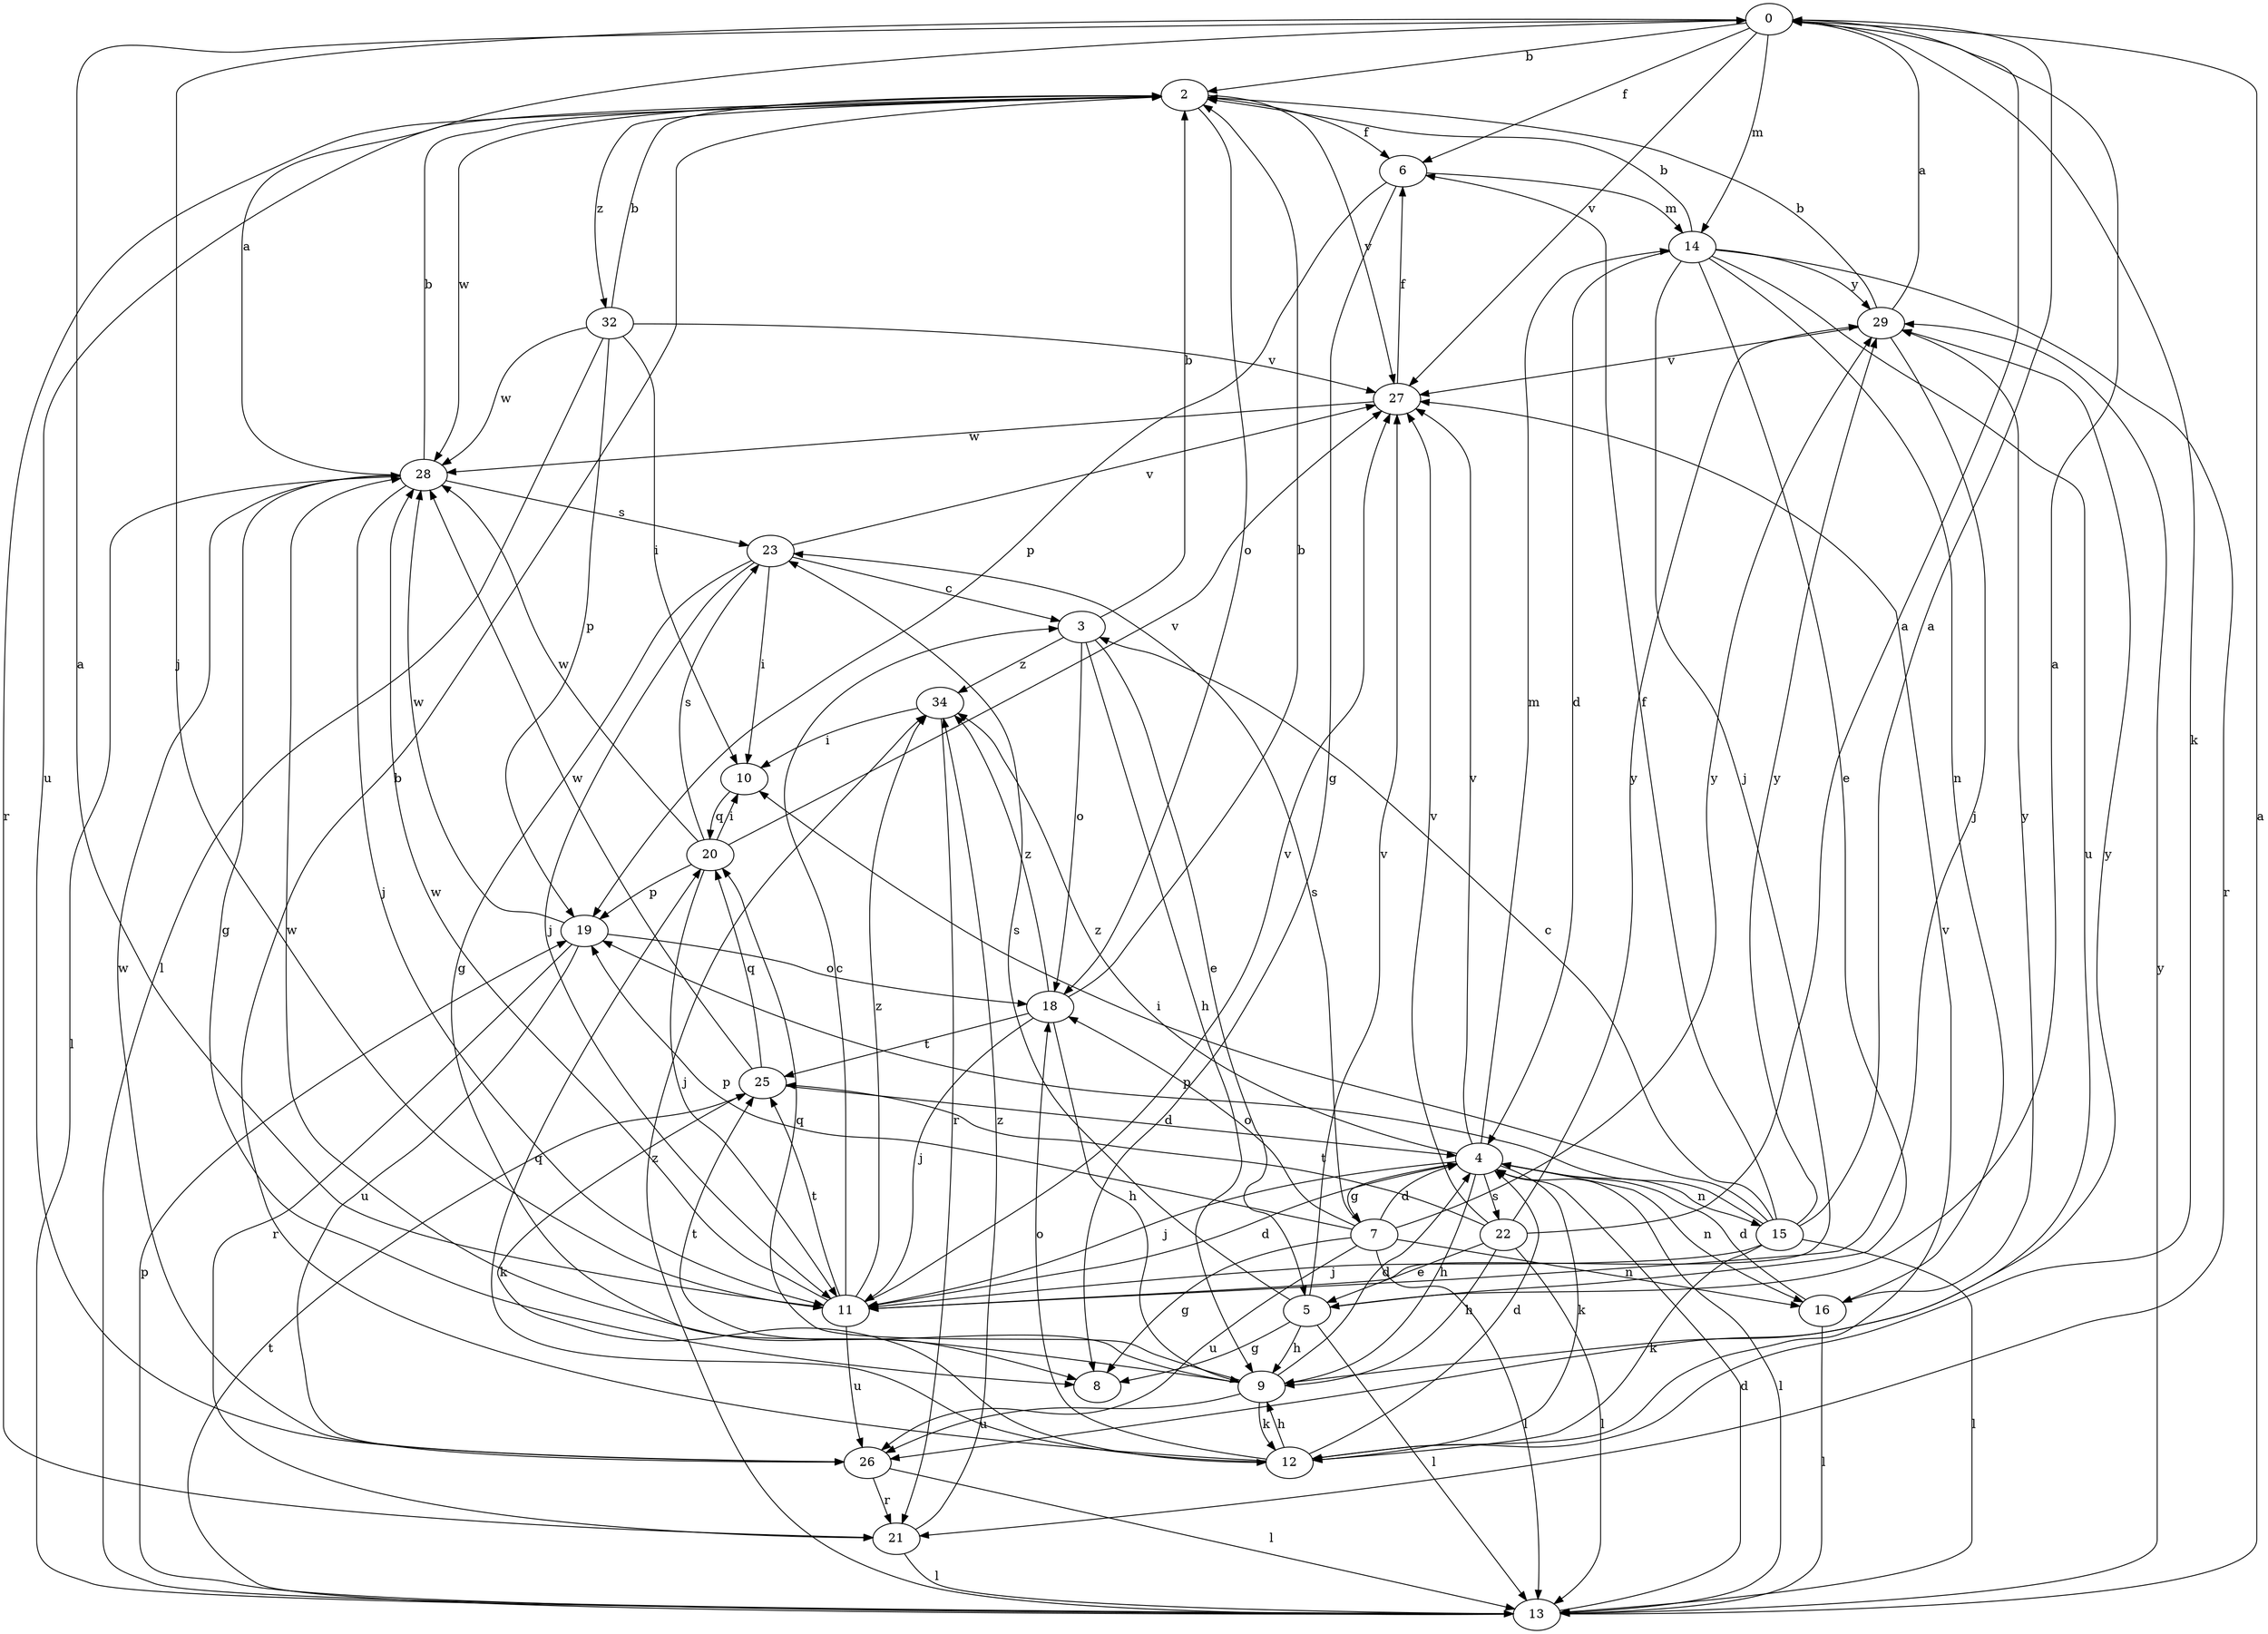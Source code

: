 strict digraph  {
0;
2;
3;
4;
5;
6;
7;
8;
9;
10;
11;
12;
13;
14;
15;
16;
18;
19;
20;
21;
22;
23;
25;
26;
27;
28;
29;
32;
34;
0 -> 2  [label=b];
0 -> 6  [label=f];
0 -> 11  [label=j];
0 -> 12  [label=k];
0 -> 14  [label=m];
0 -> 27  [label=v];
2 -> 6  [label=f];
2 -> 18  [label=o];
2 -> 21  [label=r];
2 -> 26  [label=u];
2 -> 27  [label=v];
2 -> 28  [label=w];
2 -> 32  [label=z];
3 -> 2  [label=b];
3 -> 5  [label=e];
3 -> 9  [label=h];
3 -> 18  [label=o];
3 -> 34  [label=z];
4 -> 7  [label=g];
4 -> 9  [label=h];
4 -> 11  [label=j];
4 -> 12  [label=k];
4 -> 13  [label=l];
4 -> 14  [label=m];
4 -> 15  [label=n];
4 -> 16  [label=n];
4 -> 22  [label=s];
4 -> 27  [label=v];
4 -> 34  [label=z];
5 -> 0  [label=a];
5 -> 8  [label=g];
5 -> 9  [label=h];
5 -> 13  [label=l];
5 -> 23  [label=s];
5 -> 27  [label=v];
6 -> 8  [label=g];
6 -> 14  [label=m];
6 -> 19  [label=p];
7 -> 4  [label=d];
7 -> 8  [label=g];
7 -> 13  [label=l];
7 -> 16  [label=n];
7 -> 18  [label=o];
7 -> 19  [label=p];
7 -> 23  [label=s];
7 -> 26  [label=u];
7 -> 29  [label=y];
9 -> 4  [label=d];
9 -> 12  [label=k];
9 -> 20  [label=q];
9 -> 25  [label=t];
9 -> 26  [label=u];
9 -> 28  [label=w];
9 -> 29  [label=y];
10 -> 20  [label=q];
11 -> 0  [label=a];
11 -> 3  [label=c];
11 -> 4  [label=d];
11 -> 25  [label=t];
11 -> 26  [label=u];
11 -> 27  [label=v];
11 -> 28  [label=w];
11 -> 34  [label=z];
12 -> 2  [label=b];
12 -> 4  [label=d];
12 -> 9  [label=h];
12 -> 18  [label=o];
12 -> 20  [label=q];
12 -> 27  [label=v];
13 -> 0  [label=a];
13 -> 4  [label=d];
13 -> 19  [label=p];
13 -> 25  [label=t];
13 -> 29  [label=y];
13 -> 34  [label=z];
14 -> 2  [label=b];
14 -> 4  [label=d];
14 -> 5  [label=e];
14 -> 11  [label=j];
14 -> 16  [label=n];
14 -> 21  [label=r];
14 -> 26  [label=u];
14 -> 29  [label=y];
15 -> 0  [label=a];
15 -> 3  [label=c];
15 -> 6  [label=f];
15 -> 10  [label=i];
15 -> 11  [label=j];
15 -> 12  [label=k];
15 -> 13  [label=l];
15 -> 19  [label=p];
15 -> 29  [label=y];
16 -> 4  [label=d];
16 -> 13  [label=l];
16 -> 29  [label=y];
18 -> 2  [label=b];
18 -> 9  [label=h];
18 -> 11  [label=j];
18 -> 25  [label=t];
18 -> 34  [label=z];
19 -> 18  [label=o];
19 -> 21  [label=r];
19 -> 26  [label=u];
19 -> 28  [label=w];
20 -> 10  [label=i];
20 -> 11  [label=j];
20 -> 19  [label=p];
20 -> 23  [label=s];
20 -> 27  [label=v];
20 -> 28  [label=w];
21 -> 13  [label=l];
21 -> 34  [label=z];
22 -> 0  [label=a];
22 -> 5  [label=e];
22 -> 9  [label=h];
22 -> 13  [label=l];
22 -> 25  [label=t];
22 -> 27  [label=v];
22 -> 29  [label=y];
23 -> 3  [label=c];
23 -> 8  [label=g];
23 -> 10  [label=i];
23 -> 11  [label=j];
23 -> 27  [label=v];
25 -> 4  [label=d];
25 -> 12  [label=k];
25 -> 20  [label=q];
25 -> 28  [label=w];
26 -> 13  [label=l];
26 -> 21  [label=r];
26 -> 28  [label=w];
27 -> 6  [label=f];
27 -> 28  [label=w];
28 -> 0  [label=a];
28 -> 2  [label=b];
28 -> 8  [label=g];
28 -> 11  [label=j];
28 -> 13  [label=l];
28 -> 23  [label=s];
29 -> 0  [label=a];
29 -> 2  [label=b];
29 -> 11  [label=j];
29 -> 27  [label=v];
32 -> 2  [label=b];
32 -> 10  [label=i];
32 -> 13  [label=l];
32 -> 19  [label=p];
32 -> 27  [label=v];
32 -> 28  [label=w];
34 -> 10  [label=i];
34 -> 21  [label=r];
}

